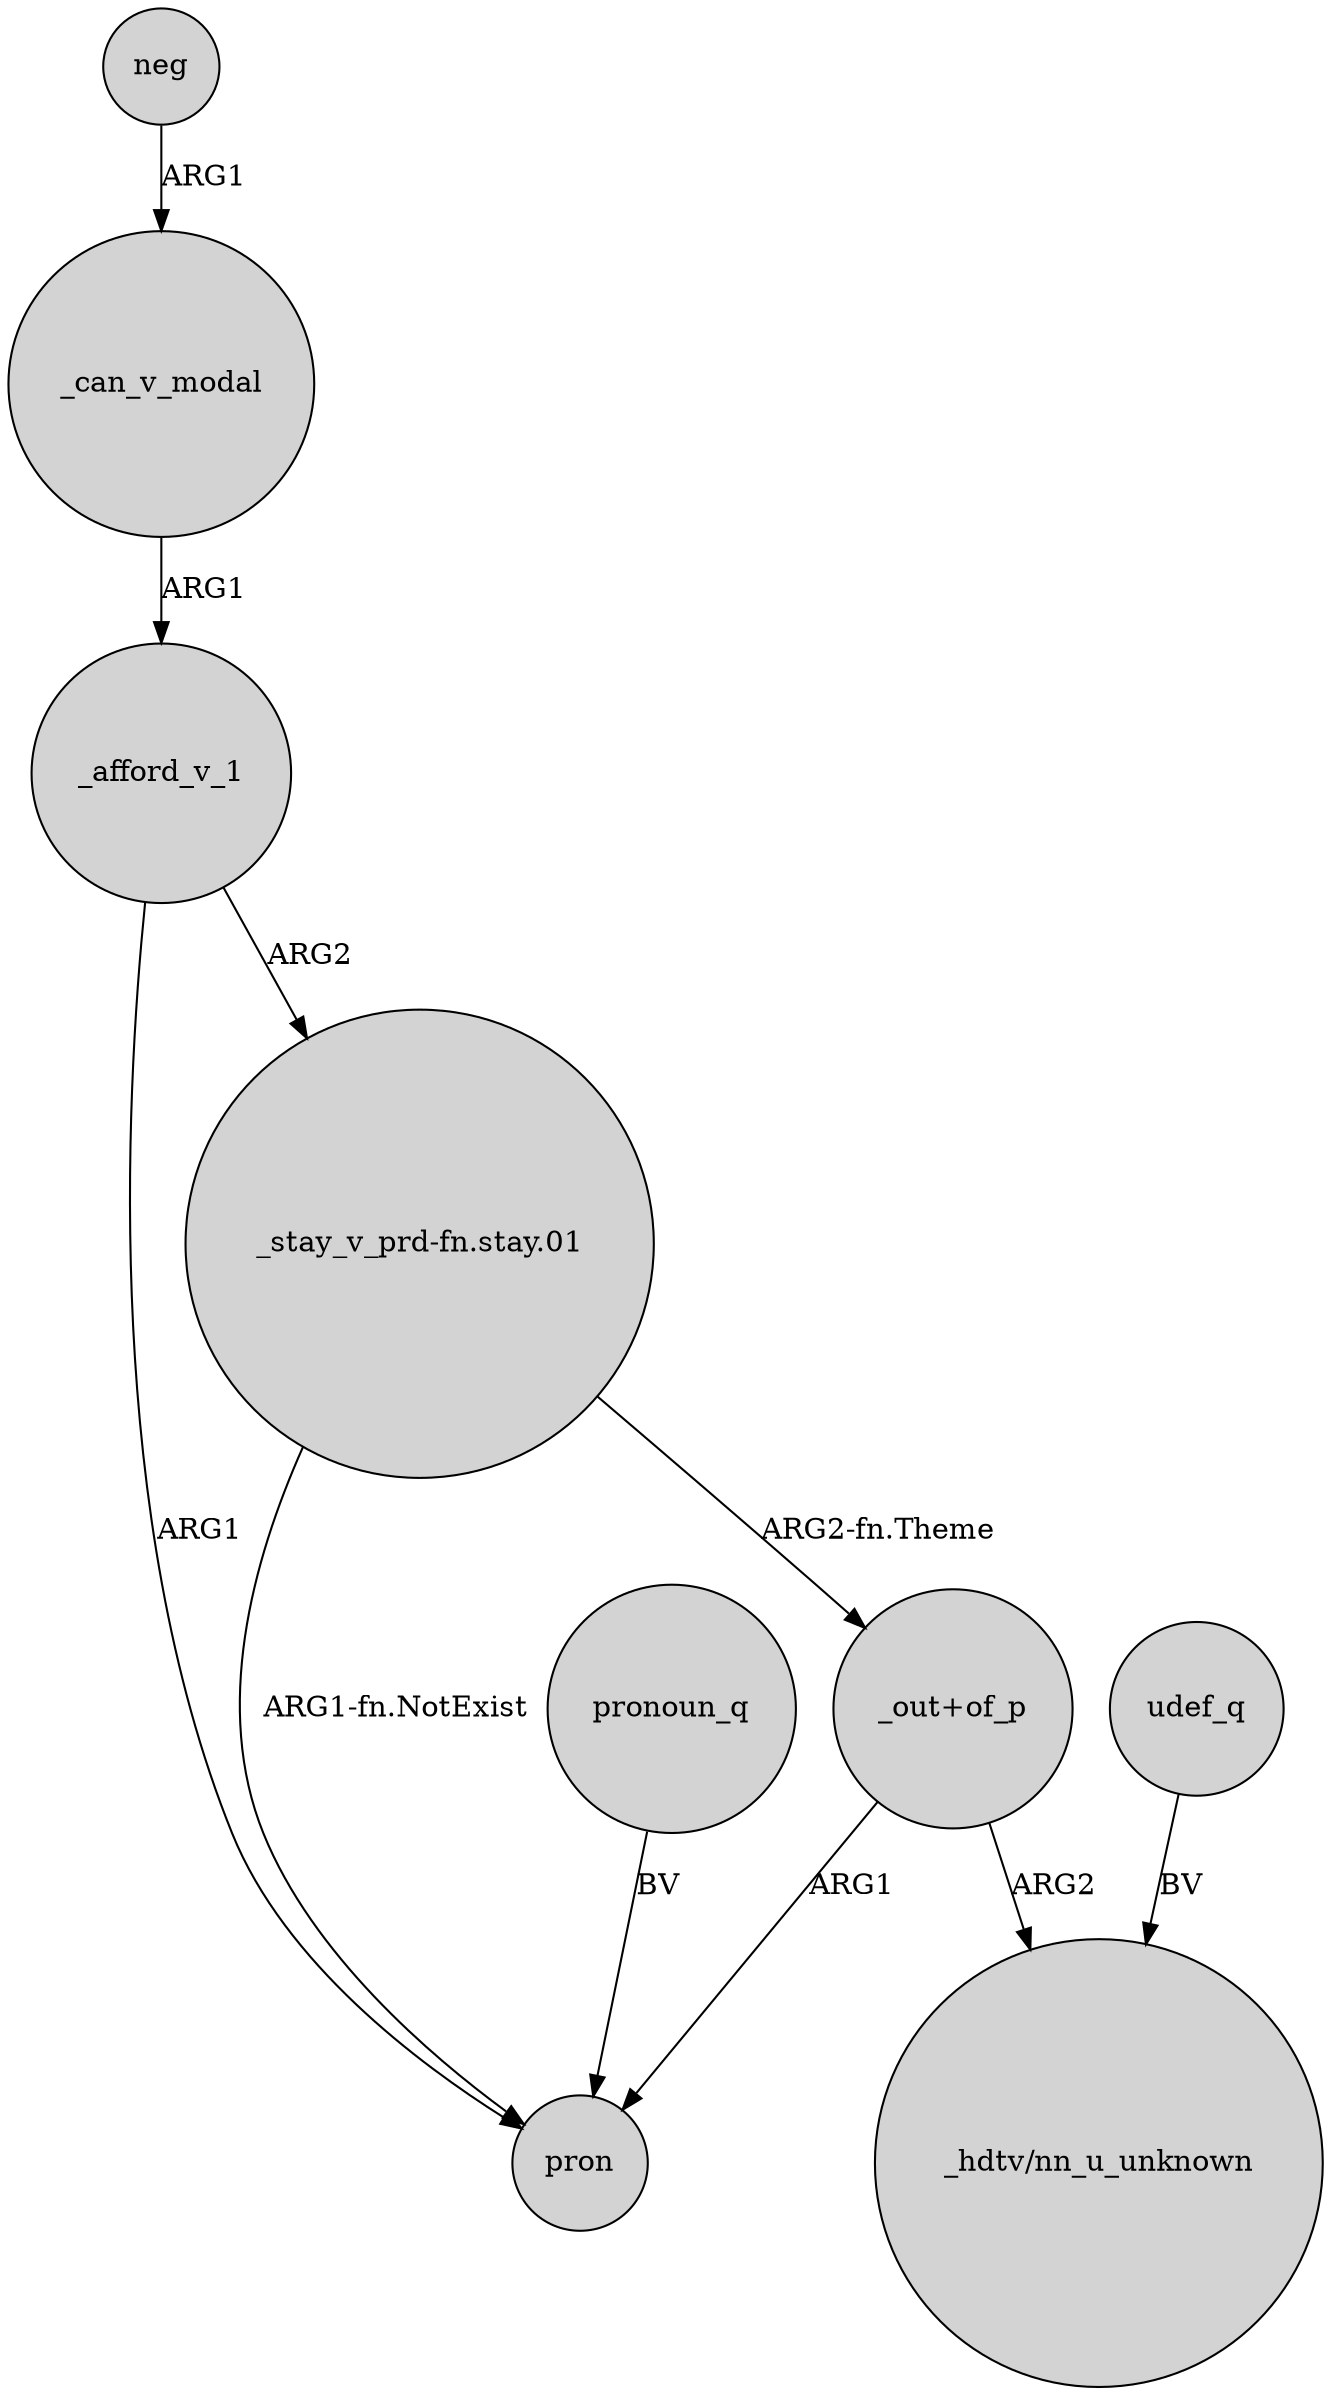 digraph {
	node [shape=circle style=filled]
	_afford_v_1 -> "_stay_v_prd-fn.stay.01" [label=ARG2]
	pronoun_q -> pron [label=BV]
	"_stay_v_prd-fn.stay.01" -> "_out+of_p" [label="ARG2-fn.Theme"]
	"_out+of_p" -> pron [label=ARG1]
	"_out+of_p" -> "_hdtv/nn_u_unknown" [label=ARG2]
	"_stay_v_prd-fn.stay.01" -> pron [label="ARG1-fn.NotExist"]
	neg -> _can_v_modal [label=ARG1]
	udef_q -> "_hdtv/nn_u_unknown" [label=BV]
	_afford_v_1 -> pron [label=ARG1]
	_can_v_modal -> _afford_v_1 [label=ARG1]
}

